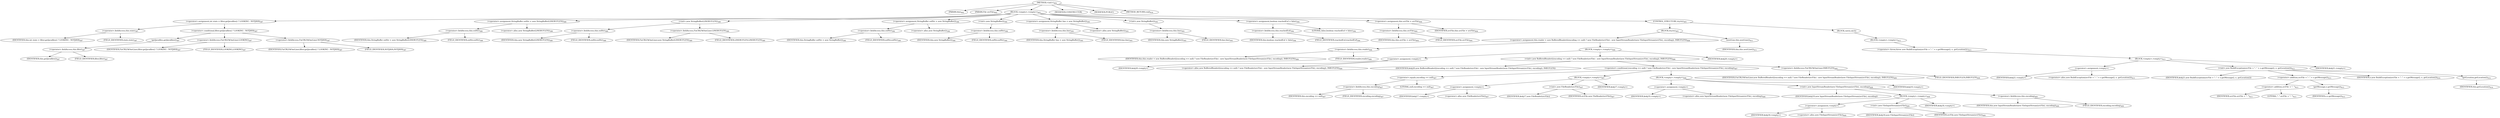 digraph "&lt;init&gt;" {  
"837" [label = <(METHOD,&lt;init&gt;)<SUB>402</SUB>> ]
"35" [label = <(PARAM,this)<SUB>402</SUB>> ]
"838" [label = <(PARAM,File srcFile)<SUB>402</SUB>> ]
"839" [label = <(BLOCK,&lt;empty&gt;,&lt;empty&gt;)<SUB>403</SUB>> ]
"840" [label = <(&lt;operator&gt;.assignment,int state = filter.getJavafiles() ? LOOKING : NOTJAVA)<SUB>387</SUB>> ]
"841" [label = <(&lt;operator&gt;.fieldAccess,this.state)<SUB>387</SUB>> ]
"842" [label = <(IDENTIFIER,this,int state = filter.getJavafiles() ? LOOKING : NOTJAVA)<SUB>387</SUB>> ]
"843" [label = <(FIELD_IDENTIFIER,state,state)<SUB>387</SUB>> ]
"844" [label = <(&lt;operator&gt;.conditional,filter.getJavafiles() ? LOOKING : NOTJAVA)<SUB>387</SUB>> ]
"845" [label = <(getJavafiles,getJavafiles())<SUB>387</SUB>> ]
"846" [label = <(&lt;operator&gt;.fieldAccess,this.filter)<SUB>387</SUB>> ]
"847" [label = <(IDENTIFIER,this,getJavafiles())<SUB>387</SUB>> ]
"848" [label = <(FIELD_IDENTIFIER,filter,filter)<SUB>387</SUB>> ]
"849" [label = <(&lt;operator&gt;.fieldAccess,FixCRLF$OneLiner.LOOKING)<SUB>387</SUB>> ]
"850" [label = <(IDENTIFIER,FixCRLF$OneLiner,filter.getJavafiles() ? LOOKING : NOTJAVA)<SUB>387</SUB>> ]
"851" [label = <(FIELD_IDENTIFIER,LOOKING,LOOKING)<SUB>387</SUB>> ]
"852" [label = <(&lt;operator&gt;.fieldAccess,FixCRLF$OneLiner.NOTJAVA)<SUB>387</SUB>> ]
"853" [label = <(IDENTIFIER,FixCRLF$OneLiner,filter.getJavafiles() ? LOOKING : NOTJAVA)<SUB>387</SUB>> ]
"854" [label = <(FIELD_IDENTIFIER,NOTJAVA,NOTJAVA)<SUB>387</SUB>> ]
"855" [label = <(&lt;operator&gt;.assignment,StringBuffer eolStr = new StringBuffer(LINEBUFLEN))<SUB>389</SUB>> ]
"856" [label = <(&lt;operator&gt;.fieldAccess,this.eolStr)<SUB>389</SUB>> ]
"857" [label = <(IDENTIFIER,this,StringBuffer eolStr = new StringBuffer(LINEBUFLEN))<SUB>389</SUB>> ]
"858" [label = <(FIELD_IDENTIFIER,eolStr,eolStr)<SUB>389</SUB>> ]
"859" [label = <(&lt;operator&gt;.alloc,new StringBuffer(LINEBUFLEN))<SUB>389</SUB>> ]
"860" [label = <(&lt;init&gt;,new StringBuffer(LINEBUFLEN))<SUB>389</SUB>> ]
"861" [label = <(&lt;operator&gt;.fieldAccess,this.eolStr)<SUB>389</SUB>> ]
"862" [label = <(IDENTIFIER,this,new StringBuffer(LINEBUFLEN))<SUB>389</SUB>> ]
"863" [label = <(FIELD_IDENTIFIER,eolStr,eolStr)<SUB>389</SUB>> ]
"864" [label = <(&lt;operator&gt;.fieldAccess,FixCRLF$OneLiner.LINEBUFLEN)<SUB>389</SUB>> ]
"865" [label = <(IDENTIFIER,FixCRLF$OneLiner,new StringBuffer(LINEBUFLEN))<SUB>389</SUB>> ]
"866" [label = <(FIELD_IDENTIFIER,LINEBUFLEN,LINEBUFLEN)<SUB>389</SUB>> ]
"867" [label = <(&lt;operator&gt;.assignment,StringBuffer eofStr = new StringBuffer())<SUB>390</SUB>> ]
"868" [label = <(&lt;operator&gt;.fieldAccess,this.eofStr)<SUB>390</SUB>> ]
"869" [label = <(IDENTIFIER,this,StringBuffer eofStr = new StringBuffer())<SUB>390</SUB>> ]
"870" [label = <(FIELD_IDENTIFIER,eofStr,eofStr)<SUB>390</SUB>> ]
"871" [label = <(&lt;operator&gt;.alloc,new StringBuffer())<SUB>390</SUB>> ]
"872" [label = <(&lt;init&gt;,new StringBuffer())<SUB>390</SUB>> ]
"873" [label = <(&lt;operator&gt;.fieldAccess,this.eofStr)<SUB>390</SUB>> ]
"874" [label = <(IDENTIFIER,this,new StringBuffer())<SUB>390</SUB>> ]
"875" [label = <(FIELD_IDENTIFIER,eofStr,eofStr)<SUB>390</SUB>> ]
"876" [label = <(&lt;operator&gt;.assignment,StringBuffer line = new StringBuffer())<SUB>393</SUB>> ]
"877" [label = <(&lt;operator&gt;.fieldAccess,this.line)<SUB>393</SUB>> ]
"878" [label = <(IDENTIFIER,this,StringBuffer line = new StringBuffer())<SUB>393</SUB>> ]
"879" [label = <(FIELD_IDENTIFIER,line,line)<SUB>393</SUB>> ]
"880" [label = <(&lt;operator&gt;.alloc,new StringBuffer())<SUB>393</SUB>> ]
"881" [label = <(&lt;init&gt;,new StringBuffer())<SUB>393</SUB>> ]
"882" [label = <(&lt;operator&gt;.fieldAccess,this.line)<SUB>393</SUB>> ]
"883" [label = <(IDENTIFIER,this,new StringBuffer())<SUB>393</SUB>> ]
"884" [label = <(FIELD_IDENTIFIER,line,line)<SUB>393</SUB>> ]
"885" [label = <(&lt;operator&gt;.assignment,boolean reachedEof = false)<SUB>394</SUB>> ]
"886" [label = <(&lt;operator&gt;.fieldAccess,this.reachedEof)<SUB>394</SUB>> ]
"887" [label = <(IDENTIFIER,this,boolean reachedEof = false)<SUB>394</SUB>> ]
"888" [label = <(FIELD_IDENTIFIER,reachedEof,reachedEof)<SUB>394</SUB>> ]
"889" [label = <(LITERAL,false,boolean reachedEof = false)<SUB>394</SUB>> ]
"890" [label = <(&lt;operator&gt;.assignment,this.srcFile = srcFile)<SUB>404</SUB>> ]
"891" [label = <(&lt;operator&gt;.fieldAccess,this.srcFile)<SUB>404</SUB>> ]
"34" [label = <(IDENTIFIER,this,this.srcFile = srcFile)<SUB>404</SUB>> ]
"892" [label = <(FIELD_IDENTIFIER,srcFile,srcFile)<SUB>404</SUB>> ]
"893" [label = <(IDENTIFIER,srcFile,this.srcFile = srcFile)<SUB>404</SUB>> ]
"894" [label = <(CONTROL_STRUCTURE,try,try)<SUB>405</SUB>> ]
"895" [label = <(BLOCK,try,try)<SUB>405</SUB>> ]
"896" [label = <(&lt;operator&gt;.assignment,this.reader = new BufferedReader(((encoding == null) ? new FileReader(srcFile) : new InputStreamReader(new FileInputStream(srcFile), encoding)), INBUFLEN))<SUB>406</SUB>> ]
"897" [label = <(&lt;operator&gt;.fieldAccess,this.reader)<SUB>406</SUB>> ]
"898" [label = <(IDENTIFIER,this,this.reader = new BufferedReader(((encoding == null) ? new FileReader(srcFile) : new InputStreamReader(new FileInputStream(srcFile), encoding)), INBUFLEN))<SUB>406</SUB>> ]
"899" [label = <(FIELD_IDENTIFIER,reader,reader)<SUB>406</SUB>> ]
"900" [label = <(BLOCK,&lt;empty&gt;,&lt;empty&gt;)<SUB>406</SUB>> ]
"901" [label = <(&lt;operator&gt;.assignment,&lt;empty&gt;)> ]
"902" [label = <(IDENTIFIER,$obj20,&lt;empty&gt;)> ]
"903" [label = <(&lt;operator&gt;.alloc,new BufferedReader(((encoding == null) ? new FileReader(srcFile) : new InputStreamReader(new FileInputStream(srcFile), encoding)), INBUFLEN))<SUB>406</SUB>> ]
"904" [label = <(&lt;init&gt;,new BufferedReader(((encoding == null) ? new FileReader(srcFile) : new InputStreamReader(new FileInputStream(srcFile), encoding)), INBUFLEN))<SUB>406</SUB>> ]
"905" [label = <(IDENTIFIER,$obj20,new BufferedReader(((encoding == null) ? new FileReader(srcFile) : new InputStreamReader(new FileInputStream(srcFile), encoding)), INBUFLEN))> ]
"906" [label = <(&lt;operator&gt;.conditional,(encoding == null) ? new FileReader(srcFile) : new InputStreamReader(new FileInputStream(srcFile), encoding))<SUB>407</SUB>> ]
"907" [label = <(&lt;operator&gt;.equals,encoding == null)<SUB>407</SUB>> ]
"908" [label = <(&lt;operator&gt;.fieldAccess,this.encoding)<SUB>407</SUB>> ]
"909" [label = <(IDENTIFIER,this,encoding == null)<SUB>407</SUB>> ]
"910" [label = <(FIELD_IDENTIFIER,encoding,encoding)<SUB>407</SUB>> ]
"911" [label = <(LITERAL,null,encoding == null)<SUB>407</SUB>> ]
"912" [label = <(BLOCK,&lt;empty&gt;,&lt;empty&gt;)<SUB>407</SUB>> ]
"913" [label = <(&lt;operator&gt;.assignment,&lt;empty&gt;)> ]
"914" [label = <(IDENTIFIER,$obj17,&lt;empty&gt;)> ]
"915" [label = <(&lt;operator&gt;.alloc,new FileReader(srcFile))<SUB>407</SUB>> ]
"916" [label = <(&lt;init&gt;,new FileReader(srcFile))<SUB>407</SUB>> ]
"917" [label = <(IDENTIFIER,$obj17,new FileReader(srcFile))> ]
"918" [label = <(IDENTIFIER,srcFile,new FileReader(srcFile))<SUB>407</SUB>> ]
"919" [label = <(IDENTIFIER,$obj17,&lt;empty&gt;)> ]
"920" [label = <(BLOCK,&lt;empty&gt;,&lt;empty&gt;)<SUB>408</SUB>> ]
"921" [label = <(&lt;operator&gt;.assignment,&lt;empty&gt;)> ]
"922" [label = <(IDENTIFIER,$obj19,&lt;empty&gt;)> ]
"923" [label = <(&lt;operator&gt;.alloc,new InputStreamReader(new FileInputStream(srcFile), encoding))<SUB>408</SUB>> ]
"924" [label = <(&lt;init&gt;,new InputStreamReader(new FileInputStream(srcFile), encoding))<SUB>408</SUB>> ]
"925" [label = <(IDENTIFIER,$obj19,new InputStreamReader(new FileInputStream(srcFile), encoding))> ]
"926" [label = <(BLOCK,&lt;empty&gt;,&lt;empty&gt;)<SUB>409</SUB>> ]
"927" [label = <(&lt;operator&gt;.assignment,&lt;empty&gt;)> ]
"928" [label = <(IDENTIFIER,$obj18,&lt;empty&gt;)> ]
"929" [label = <(&lt;operator&gt;.alloc,new FileInputStream(srcFile))<SUB>409</SUB>> ]
"930" [label = <(&lt;init&gt;,new FileInputStream(srcFile))<SUB>409</SUB>> ]
"931" [label = <(IDENTIFIER,$obj18,new FileInputStream(srcFile))> ]
"932" [label = <(IDENTIFIER,srcFile,new FileInputStream(srcFile))<SUB>409</SUB>> ]
"933" [label = <(IDENTIFIER,$obj18,&lt;empty&gt;)> ]
"934" [label = <(&lt;operator&gt;.fieldAccess,this.encoding)<SUB>409</SUB>> ]
"935" [label = <(IDENTIFIER,this,new InputStreamReader(new FileInputStream(srcFile), encoding))<SUB>409</SUB>> ]
"936" [label = <(FIELD_IDENTIFIER,encoding,encoding)<SUB>409</SUB>> ]
"937" [label = <(IDENTIFIER,$obj19,&lt;empty&gt;)> ]
"938" [label = <(&lt;operator&gt;.fieldAccess,FixCRLF$OneLiner.INBUFLEN)<SUB>409</SUB>> ]
"939" [label = <(IDENTIFIER,FixCRLF$OneLiner,new BufferedReader(((encoding == null) ? new FileReader(srcFile) : new InputStreamReader(new FileInputStream(srcFile), encoding)), INBUFLEN))<SUB>409</SUB>> ]
"940" [label = <(FIELD_IDENTIFIER,INBUFLEN,INBUFLEN)<SUB>409</SUB>> ]
"941" [label = <(IDENTIFIER,$obj20,&lt;empty&gt;)> ]
"942" [label = <(nextLine,this.nextLine())<SUB>411</SUB>> ]
"36" [label = <(IDENTIFIER,this,this.nextLine())<SUB>411</SUB>> ]
"943" [label = <(BLOCK,catch,catch)> ]
"944" [label = <(BLOCK,&lt;empty&gt;,&lt;empty&gt;)<SUB>412</SUB>> ]
"945" [label = <(&lt;operator&gt;.throw,throw new BuildException(srcFile + &quot;: &quot; + e.getMessage(), e, getLocation());)<SUB>413</SUB>> ]
"946" [label = <(BLOCK,&lt;empty&gt;,&lt;empty&gt;)<SUB>413</SUB>> ]
"947" [label = <(&lt;operator&gt;.assignment,&lt;empty&gt;)> ]
"948" [label = <(IDENTIFIER,$obj21,&lt;empty&gt;)> ]
"949" [label = <(&lt;operator&gt;.alloc,new BuildException(srcFile + &quot;: &quot; + e.getMessage(), e, getLocation()))<SUB>413</SUB>> ]
"950" [label = <(&lt;init&gt;,new BuildException(srcFile + &quot;: &quot; + e.getMessage(), e, getLocation()))<SUB>413</SUB>> ]
"951" [label = <(IDENTIFIER,$obj21,new BuildException(srcFile + &quot;: &quot; + e.getMessage(), e, getLocation()))> ]
"952" [label = <(&lt;operator&gt;.addition,srcFile + &quot;: &quot; + e.getMessage())<SUB>413</SUB>> ]
"953" [label = <(&lt;operator&gt;.addition,srcFile + &quot;: &quot;)<SUB>413</SUB>> ]
"954" [label = <(IDENTIFIER,srcFile,srcFile + &quot;: &quot;)<SUB>413</SUB>> ]
"955" [label = <(LITERAL,&quot;: &quot;,srcFile + &quot;: &quot;)<SUB>413</SUB>> ]
"956" [label = <(getMessage,e.getMessage())<SUB>413</SUB>> ]
"957" [label = <(IDENTIFIER,e,e.getMessage())<SUB>413</SUB>> ]
"958" [label = <(IDENTIFIER,e,new BuildException(srcFile + &quot;: &quot; + e.getMessage(), e, getLocation()))<SUB>414</SUB>> ]
"959" [label = <(getLocation,getLocation())<SUB>414</SUB>> ]
"37" [label = <(IDENTIFIER,this,getLocation())<SUB>414</SUB>> ]
"960" [label = <(IDENTIFIER,$obj21,&lt;empty&gt;)> ]
"961" [label = <(MODIFIER,CONSTRUCTOR)> ]
"962" [label = <(MODIFIER,PUBLIC)> ]
"963" [label = <(METHOD_RETURN,void)<SUB>416</SUB>> ]
  "837" -> "35" 
  "837" -> "838" 
  "837" -> "839" 
  "837" -> "961" 
  "837" -> "962" 
  "837" -> "963" 
  "839" -> "840" 
  "839" -> "855" 
  "839" -> "860" 
  "839" -> "867" 
  "839" -> "872" 
  "839" -> "876" 
  "839" -> "881" 
  "839" -> "885" 
  "839" -> "890" 
  "839" -> "894" 
  "840" -> "841" 
  "840" -> "844" 
  "841" -> "842" 
  "841" -> "843" 
  "844" -> "845" 
  "844" -> "849" 
  "844" -> "852" 
  "845" -> "846" 
  "846" -> "847" 
  "846" -> "848" 
  "849" -> "850" 
  "849" -> "851" 
  "852" -> "853" 
  "852" -> "854" 
  "855" -> "856" 
  "855" -> "859" 
  "856" -> "857" 
  "856" -> "858" 
  "860" -> "861" 
  "860" -> "864" 
  "861" -> "862" 
  "861" -> "863" 
  "864" -> "865" 
  "864" -> "866" 
  "867" -> "868" 
  "867" -> "871" 
  "868" -> "869" 
  "868" -> "870" 
  "872" -> "873" 
  "873" -> "874" 
  "873" -> "875" 
  "876" -> "877" 
  "876" -> "880" 
  "877" -> "878" 
  "877" -> "879" 
  "881" -> "882" 
  "882" -> "883" 
  "882" -> "884" 
  "885" -> "886" 
  "885" -> "889" 
  "886" -> "887" 
  "886" -> "888" 
  "890" -> "891" 
  "890" -> "893" 
  "891" -> "34" 
  "891" -> "892" 
  "894" -> "895" 
  "894" -> "943" 
  "895" -> "896" 
  "895" -> "942" 
  "896" -> "897" 
  "896" -> "900" 
  "897" -> "898" 
  "897" -> "899" 
  "900" -> "901" 
  "900" -> "904" 
  "900" -> "941" 
  "901" -> "902" 
  "901" -> "903" 
  "904" -> "905" 
  "904" -> "906" 
  "904" -> "938" 
  "906" -> "907" 
  "906" -> "912" 
  "906" -> "920" 
  "907" -> "908" 
  "907" -> "911" 
  "908" -> "909" 
  "908" -> "910" 
  "912" -> "913" 
  "912" -> "916" 
  "912" -> "919" 
  "913" -> "914" 
  "913" -> "915" 
  "916" -> "917" 
  "916" -> "918" 
  "920" -> "921" 
  "920" -> "924" 
  "920" -> "937" 
  "921" -> "922" 
  "921" -> "923" 
  "924" -> "925" 
  "924" -> "926" 
  "924" -> "934" 
  "926" -> "927" 
  "926" -> "930" 
  "926" -> "933" 
  "927" -> "928" 
  "927" -> "929" 
  "930" -> "931" 
  "930" -> "932" 
  "934" -> "935" 
  "934" -> "936" 
  "938" -> "939" 
  "938" -> "940" 
  "942" -> "36" 
  "943" -> "944" 
  "944" -> "945" 
  "945" -> "946" 
  "946" -> "947" 
  "946" -> "950" 
  "946" -> "960" 
  "947" -> "948" 
  "947" -> "949" 
  "950" -> "951" 
  "950" -> "952" 
  "950" -> "958" 
  "950" -> "959" 
  "952" -> "953" 
  "952" -> "956" 
  "953" -> "954" 
  "953" -> "955" 
  "956" -> "957" 
  "959" -> "37" 
}
